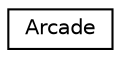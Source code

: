 digraph "Graphical Class Hierarchy"
{
 // LATEX_PDF_SIZE
  edge [fontname="Helvetica",fontsize="10",labelfontname="Helvetica",labelfontsize="10"];
  node [fontname="Helvetica",fontsize="10",shape=record];
  rankdir="LR";
  Node0 [label="Arcade",height=0.2,width=0.4,color="black", fillcolor="white", style="filled",URL="$classArcade.html",tooltip=" "];
}
